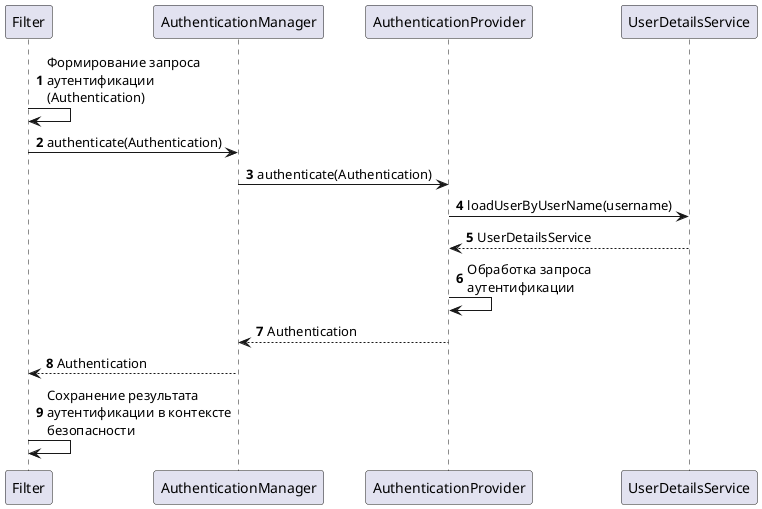 @startuml
'https://plantuml.com/sequence-diagram

autonumber

Filter -> Filter: Формирование запроса \nаутентификации\n(Authentication)
Filter -> AuthenticationManager: authenticate(Authentication)
AuthenticationManager -> AuthenticationProvider: authenticate(Authentication)
AuthenticationProvider -> UserDetailsService: loadUserByUserName(username)
UserDetailsService --> AuthenticationProvider: UserDetailsService
AuthenticationProvider -> AuthenticationProvider: Обработка запроса\nаутентификации
AuthenticationProvider --> AuthenticationManager: Authentication
AuthenticationManager --> Filter: Authentication
Filter -> Filter: Сохранение результата\nаутентификации в контексте\nбезопасности

@enduml